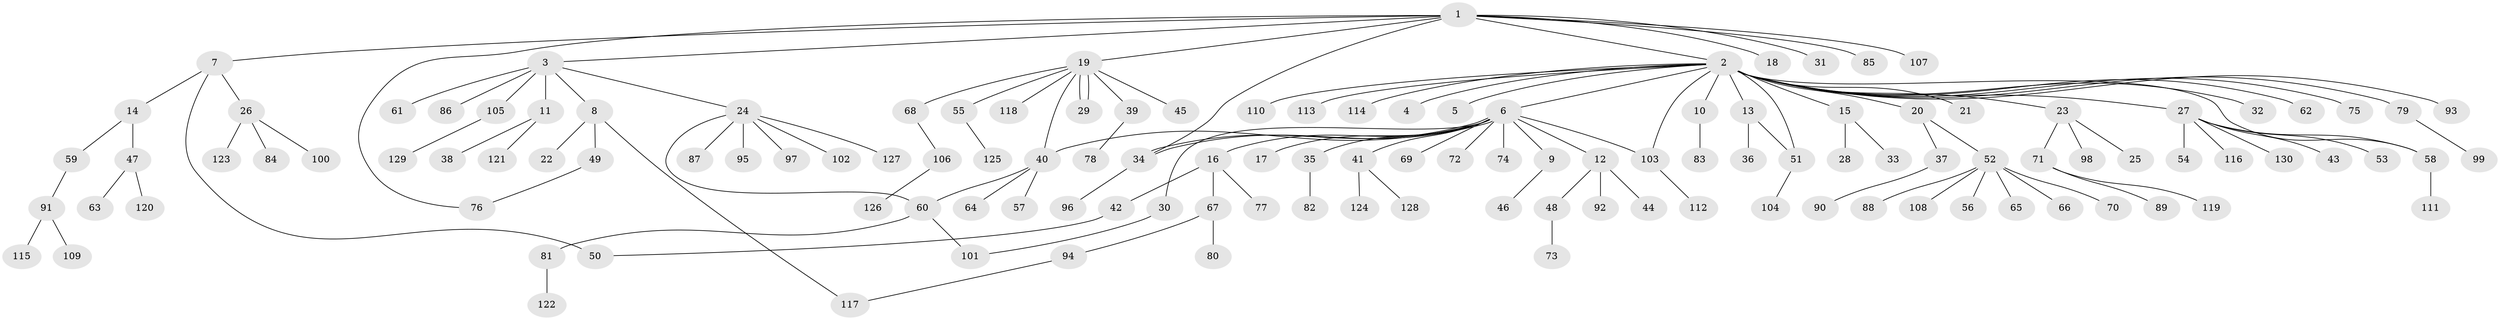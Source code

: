 // Generated by graph-tools (version 1.1) at 2025/11/02/27/25 16:11:11]
// undirected, 130 vertices, 141 edges
graph export_dot {
graph [start="1"]
  node [color=gray90,style=filled];
  1;
  2;
  3;
  4;
  5;
  6;
  7;
  8;
  9;
  10;
  11;
  12;
  13;
  14;
  15;
  16;
  17;
  18;
  19;
  20;
  21;
  22;
  23;
  24;
  25;
  26;
  27;
  28;
  29;
  30;
  31;
  32;
  33;
  34;
  35;
  36;
  37;
  38;
  39;
  40;
  41;
  42;
  43;
  44;
  45;
  46;
  47;
  48;
  49;
  50;
  51;
  52;
  53;
  54;
  55;
  56;
  57;
  58;
  59;
  60;
  61;
  62;
  63;
  64;
  65;
  66;
  67;
  68;
  69;
  70;
  71;
  72;
  73;
  74;
  75;
  76;
  77;
  78;
  79;
  80;
  81;
  82;
  83;
  84;
  85;
  86;
  87;
  88;
  89;
  90;
  91;
  92;
  93;
  94;
  95;
  96;
  97;
  98;
  99;
  100;
  101;
  102;
  103;
  104;
  105;
  106;
  107;
  108;
  109;
  110;
  111;
  112;
  113;
  114;
  115;
  116;
  117;
  118;
  119;
  120;
  121;
  122;
  123;
  124;
  125;
  126;
  127;
  128;
  129;
  130;
  1 -- 2;
  1 -- 3;
  1 -- 7;
  1 -- 18;
  1 -- 19;
  1 -- 31;
  1 -- 34;
  1 -- 76;
  1 -- 85;
  1 -- 107;
  2 -- 4;
  2 -- 5;
  2 -- 6;
  2 -- 10;
  2 -- 13;
  2 -- 15;
  2 -- 20;
  2 -- 21;
  2 -- 23;
  2 -- 27;
  2 -- 32;
  2 -- 51;
  2 -- 58;
  2 -- 62;
  2 -- 75;
  2 -- 79;
  2 -- 93;
  2 -- 103;
  2 -- 110;
  2 -- 113;
  2 -- 114;
  3 -- 8;
  3 -- 11;
  3 -- 24;
  3 -- 61;
  3 -- 86;
  3 -- 105;
  6 -- 9;
  6 -- 12;
  6 -- 16;
  6 -- 17;
  6 -- 30;
  6 -- 34;
  6 -- 34;
  6 -- 35;
  6 -- 40;
  6 -- 41;
  6 -- 69;
  6 -- 72;
  6 -- 74;
  6 -- 103;
  7 -- 14;
  7 -- 26;
  7 -- 50;
  8 -- 22;
  8 -- 49;
  8 -- 117;
  9 -- 46;
  10 -- 83;
  11 -- 38;
  11 -- 121;
  12 -- 44;
  12 -- 48;
  12 -- 92;
  13 -- 36;
  13 -- 51;
  14 -- 47;
  14 -- 59;
  15 -- 28;
  15 -- 33;
  16 -- 42;
  16 -- 67;
  16 -- 77;
  19 -- 29;
  19 -- 29;
  19 -- 39;
  19 -- 40;
  19 -- 45;
  19 -- 55;
  19 -- 68;
  19 -- 118;
  20 -- 37;
  20 -- 52;
  23 -- 25;
  23 -- 71;
  23 -- 98;
  24 -- 60;
  24 -- 87;
  24 -- 95;
  24 -- 97;
  24 -- 102;
  24 -- 127;
  26 -- 84;
  26 -- 100;
  26 -- 123;
  27 -- 43;
  27 -- 53;
  27 -- 54;
  27 -- 58;
  27 -- 116;
  27 -- 130;
  30 -- 101;
  34 -- 96;
  35 -- 82;
  37 -- 90;
  39 -- 78;
  40 -- 57;
  40 -- 60;
  40 -- 64;
  41 -- 124;
  41 -- 128;
  42 -- 50;
  47 -- 63;
  47 -- 120;
  48 -- 73;
  49 -- 76;
  51 -- 104;
  52 -- 56;
  52 -- 65;
  52 -- 66;
  52 -- 70;
  52 -- 88;
  52 -- 108;
  55 -- 125;
  58 -- 111;
  59 -- 91;
  60 -- 81;
  60 -- 101;
  67 -- 80;
  67 -- 94;
  68 -- 106;
  71 -- 89;
  71 -- 119;
  79 -- 99;
  81 -- 122;
  91 -- 109;
  91 -- 115;
  94 -- 117;
  103 -- 112;
  105 -- 129;
  106 -- 126;
}
